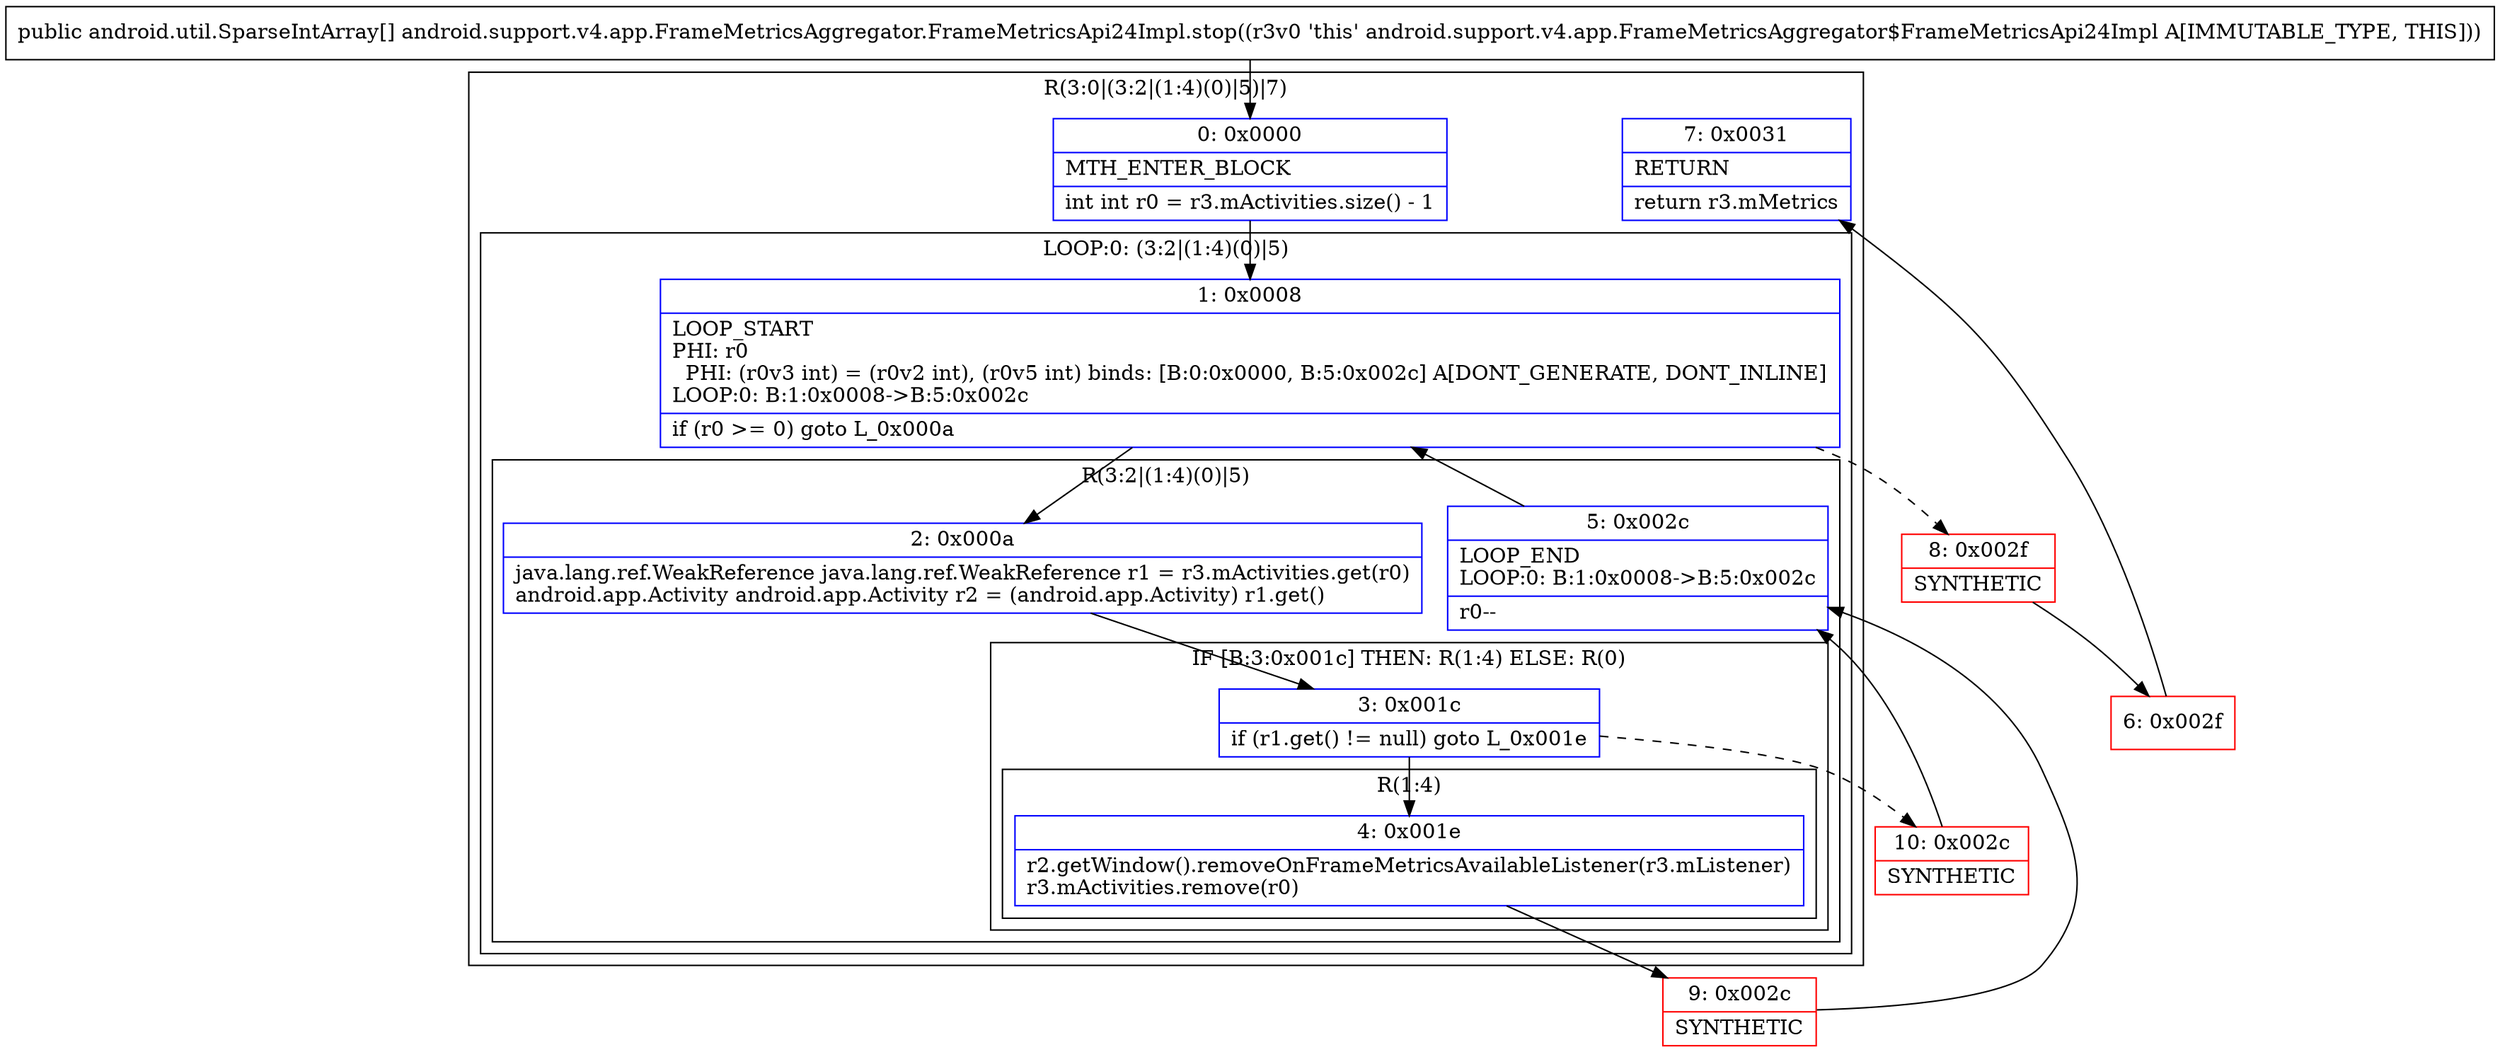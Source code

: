 digraph "CFG forandroid.support.v4.app.FrameMetricsAggregator.FrameMetricsApi24Impl.stop()[Landroid\/util\/SparseIntArray;" {
subgraph cluster_Region_297674847 {
label = "R(3:0|(3:2|(1:4)(0)|5)|7)";
node [shape=record,color=blue];
Node_0 [shape=record,label="{0\:\ 0x0000|MTH_ENTER_BLOCK\l|int int r0 = r3.mActivities.size() \- 1\l}"];
subgraph cluster_LoopRegion_1385862712 {
label = "LOOP:0: (3:2|(1:4)(0)|5)";
node [shape=record,color=blue];
Node_1 [shape=record,label="{1\:\ 0x0008|LOOP_START\lPHI: r0 \l  PHI: (r0v3 int) = (r0v2 int), (r0v5 int) binds: [B:0:0x0000, B:5:0x002c] A[DONT_GENERATE, DONT_INLINE]\lLOOP:0: B:1:0x0008\-\>B:5:0x002c\l|if (r0 \>= 0) goto L_0x000a\l}"];
subgraph cluster_Region_1765212935 {
label = "R(3:2|(1:4)(0)|5)";
node [shape=record,color=blue];
Node_2 [shape=record,label="{2\:\ 0x000a|java.lang.ref.WeakReference java.lang.ref.WeakReference r1 = r3.mActivities.get(r0)\landroid.app.Activity android.app.Activity r2 = (android.app.Activity) r1.get()\l}"];
subgraph cluster_IfRegion_1069883780 {
label = "IF [B:3:0x001c] THEN: R(1:4) ELSE: R(0)";
node [shape=record,color=blue];
Node_3 [shape=record,label="{3\:\ 0x001c|if (r1.get() != null) goto L_0x001e\l}"];
subgraph cluster_Region_1608062704 {
label = "R(1:4)";
node [shape=record,color=blue];
Node_4 [shape=record,label="{4\:\ 0x001e|r2.getWindow().removeOnFrameMetricsAvailableListener(r3.mListener)\lr3.mActivities.remove(r0)\l}"];
}
subgraph cluster_Region_2115301621 {
label = "R(0)";
node [shape=record,color=blue];
}
}
Node_5 [shape=record,label="{5\:\ 0x002c|LOOP_END\lLOOP:0: B:1:0x0008\-\>B:5:0x002c\l|r0\-\-\l}"];
}
}
Node_7 [shape=record,label="{7\:\ 0x0031|RETURN\l|return r3.mMetrics\l}"];
}
Node_6 [shape=record,color=red,label="{6\:\ 0x002f}"];
Node_8 [shape=record,color=red,label="{8\:\ 0x002f|SYNTHETIC\l}"];
Node_9 [shape=record,color=red,label="{9\:\ 0x002c|SYNTHETIC\l}"];
Node_10 [shape=record,color=red,label="{10\:\ 0x002c|SYNTHETIC\l}"];
MethodNode[shape=record,label="{public android.util.SparseIntArray[] android.support.v4.app.FrameMetricsAggregator.FrameMetricsApi24Impl.stop((r3v0 'this' android.support.v4.app.FrameMetricsAggregator$FrameMetricsApi24Impl A[IMMUTABLE_TYPE, THIS])) }"];
MethodNode -> Node_0;
Node_0 -> Node_1;
Node_1 -> Node_2;
Node_1 -> Node_8[style=dashed];
Node_2 -> Node_3;
Node_3 -> Node_4;
Node_3 -> Node_10[style=dashed];
Node_4 -> Node_9;
Node_5 -> Node_1;
Node_6 -> Node_7;
Node_8 -> Node_6;
Node_9 -> Node_5;
Node_10 -> Node_5;
}

